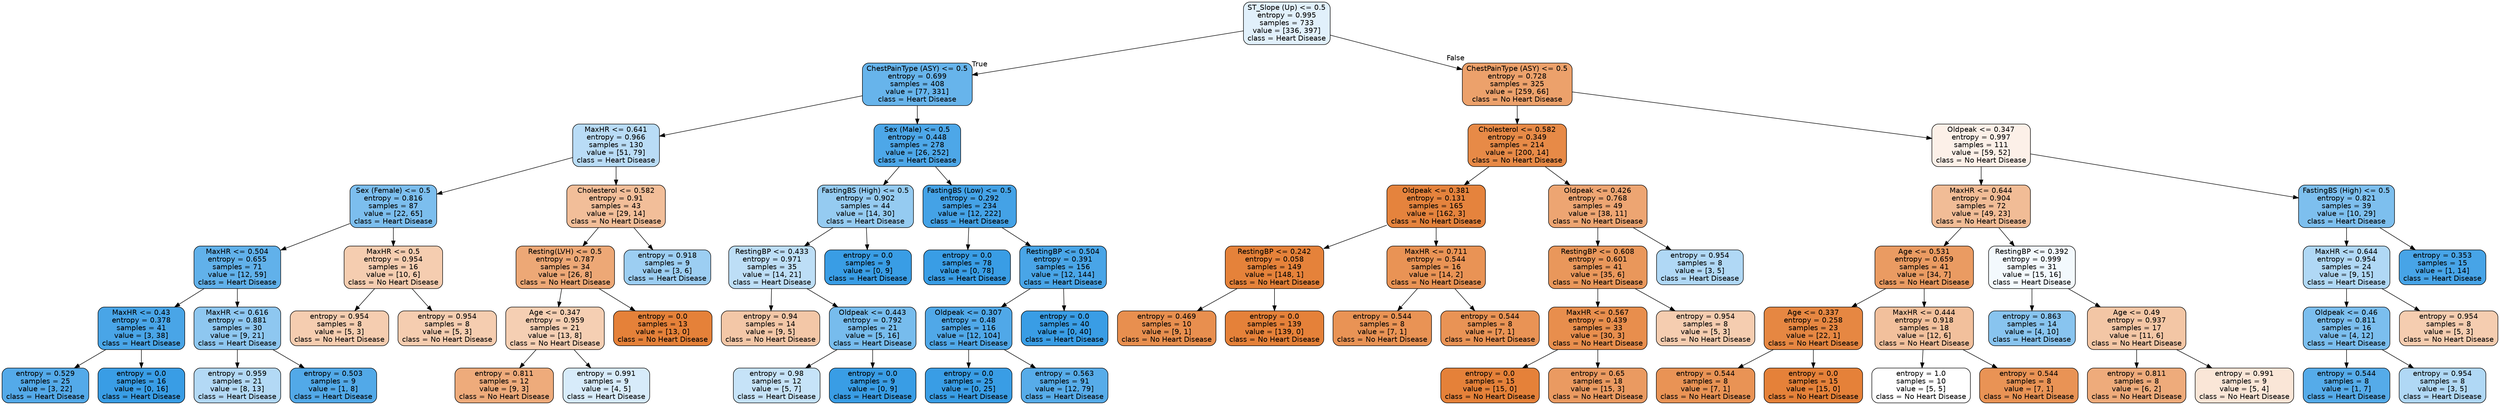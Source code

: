 digraph Tree {
node [shape=box, style="filled, rounded", color="black", fontname="helvetica"] ;
edge [fontname="helvetica"] ;
0 [label="ST_Slope (Up) <= 0.5\nentropy = 0.995\nsamples = 733\nvalue = [336, 397]\nclass = Heart Disease", fillcolor="#e1f0fb"] ;
1 [label="ChestPainType (ASY) <= 0.5\nentropy = 0.699\nsamples = 408\nvalue = [77, 331]\nclass = Heart Disease", fillcolor="#67b4eb"] ;
0 -> 1 [labeldistance=2.5, labelangle=45, headlabel="True"] ;
2 [label="MaxHR <= 0.641\nentropy = 0.966\nsamples = 130\nvalue = [51, 79]\nclass = Heart Disease", fillcolor="#b9dcf6"] ;
1 -> 2 ;
3 [label="Sex (Female) <= 0.5\nentropy = 0.816\nsamples = 87\nvalue = [22, 65]\nclass = Heart Disease", fillcolor="#7cbeee"] ;
2 -> 3 ;
4 [label="MaxHR <= 0.504\nentropy = 0.655\nsamples = 71\nvalue = [12, 59]\nclass = Heart Disease", fillcolor="#61b1ea"] ;
3 -> 4 ;
5 [label="MaxHR <= 0.43\nentropy = 0.378\nsamples = 41\nvalue = [3, 38]\nclass = Heart Disease", fillcolor="#49a5e7"] ;
4 -> 5 ;
6 [label="entropy = 0.529\nsamples = 25\nvalue = [3, 22]\nclass = Heart Disease", fillcolor="#54aae9"] ;
5 -> 6 ;
7 [label="entropy = 0.0\nsamples = 16\nvalue = [0, 16]\nclass = Heart Disease", fillcolor="#399de5"] ;
5 -> 7 ;
8 [label="MaxHR <= 0.616\nentropy = 0.881\nsamples = 30\nvalue = [9, 21]\nclass = Heart Disease", fillcolor="#8ec7f0"] ;
4 -> 8 ;
9 [label="entropy = 0.959\nsamples = 21\nvalue = [8, 13]\nclass = Heart Disease", fillcolor="#b3d9f5"] ;
8 -> 9 ;
10 [label="entropy = 0.503\nsamples = 9\nvalue = [1, 8]\nclass = Heart Disease", fillcolor="#52a9e8"] ;
8 -> 10 ;
11 [label="MaxHR <= 0.5\nentropy = 0.954\nsamples = 16\nvalue = [10, 6]\nclass = No Heart Disease", fillcolor="#f5cdb0"] ;
3 -> 11 ;
12 [label="entropy = 0.954\nsamples = 8\nvalue = [5, 3]\nclass = No Heart Disease", fillcolor="#f5cdb0"] ;
11 -> 12 ;
13 [label="entropy = 0.954\nsamples = 8\nvalue = [5, 3]\nclass = No Heart Disease", fillcolor="#f5cdb0"] ;
11 -> 13 ;
14 [label="Cholesterol <= 0.582\nentropy = 0.91\nsamples = 43\nvalue = [29, 14]\nclass = No Heart Disease", fillcolor="#f2be99"] ;
2 -> 14 ;
15 [label="Resting(LVH) <= 0.5\nentropy = 0.787\nsamples = 34\nvalue = [26, 8]\nclass = No Heart Disease", fillcolor="#eda876"] ;
14 -> 15 ;
16 [label="Age <= 0.347\nentropy = 0.959\nsamples = 21\nvalue = [13, 8]\nclass = No Heart Disease", fillcolor="#f5cfb3"] ;
15 -> 16 ;
17 [label="entropy = 0.811\nsamples = 12\nvalue = [9, 3]\nclass = No Heart Disease", fillcolor="#eeab7b"] ;
16 -> 17 ;
18 [label="entropy = 0.991\nsamples = 9\nvalue = [4, 5]\nclass = Heart Disease", fillcolor="#d7ebfa"] ;
16 -> 18 ;
19 [label="entropy = 0.0\nsamples = 13\nvalue = [13, 0]\nclass = No Heart Disease", fillcolor="#e58139"] ;
15 -> 19 ;
20 [label="entropy = 0.918\nsamples = 9\nvalue = [3, 6]\nclass = Heart Disease", fillcolor="#9ccef2"] ;
14 -> 20 ;
21 [label="Sex (Male) <= 0.5\nentropy = 0.448\nsamples = 278\nvalue = [26, 252]\nclass = Heart Disease", fillcolor="#4da7e8"] ;
1 -> 21 ;
22 [label="FastingBS (High) <= 0.5\nentropy = 0.902\nsamples = 44\nvalue = [14, 30]\nclass = Heart Disease", fillcolor="#95cbf1"] ;
21 -> 22 ;
23 [label="RestingBP <= 0.433\nentropy = 0.971\nsamples = 35\nvalue = [14, 21]\nclass = Heart Disease", fillcolor="#bddef6"] ;
22 -> 23 ;
24 [label="entropy = 0.94\nsamples = 14\nvalue = [9, 5]\nclass = No Heart Disease", fillcolor="#f3c7a7"] ;
23 -> 24 ;
25 [label="Oldpeak <= 0.443\nentropy = 0.792\nsamples = 21\nvalue = [5, 16]\nclass = Heart Disease", fillcolor="#77bced"] ;
23 -> 25 ;
26 [label="entropy = 0.98\nsamples = 12\nvalue = [5, 7]\nclass = Heart Disease", fillcolor="#c6e3f8"] ;
25 -> 26 ;
27 [label="entropy = 0.0\nsamples = 9\nvalue = [0, 9]\nclass = Heart Disease", fillcolor="#399de5"] ;
25 -> 27 ;
28 [label="entropy = 0.0\nsamples = 9\nvalue = [0, 9]\nclass = Heart Disease", fillcolor="#399de5"] ;
22 -> 28 ;
29 [label="FastingBS (Low) <= 0.5\nentropy = 0.292\nsamples = 234\nvalue = [12, 222]\nclass = Heart Disease", fillcolor="#44a2e6"] ;
21 -> 29 ;
30 [label="entropy = 0.0\nsamples = 78\nvalue = [0, 78]\nclass = Heart Disease", fillcolor="#399de5"] ;
29 -> 30 ;
31 [label="RestingBP <= 0.504\nentropy = 0.391\nsamples = 156\nvalue = [12, 144]\nclass = Heart Disease", fillcolor="#49a5e7"] ;
29 -> 31 ;
32 [label="Oldpeak <= 0.307\nentropy = 0.48\nsamples = 116\nvalue = [12, 104]\nclass = Heart Disease", fillcolor="#50a8e8"] ;
31 -> 32 ;
33 [label="entropy = 0.0\nsamples = 25\nvalue = [0, 25]\nclass = Heart Disease", fillcolor="#399de5"] ;
32 -> 33 ;
34 [label="entropy = 0.563\nsamples = 91\nvalue = [12, 79]\nclass = Heart Disease", fillcolor="#57ace9"] ;
32 -> 34 ;
35 [label="entropy = 0.0\nsamples = 40\nvalue = [0, 40]\nclass = Heart Disease", fillcolor="#399de5"] ;
31 -> 35 ;
36 [label="ChestPainType (ASY) <= 0.5\nentropy = 0.728\nsamples = 325\nvalue = [259, 66]\nclass = No Heart Disease", fillcolor="#eca16b"] ;
0 -> 36 [labeldistance=2.5, labelangle=-45, headlabel="False"] ;
37 [label="Cholesterol <= 0.582\nentropy = 0.349\nsamples = 214\nvalue = [200, 14]\nclass = No Heart Disease", fillcolor="#e78a47"] ;
36 -> 37 ;
38 [label="Oldpeak <= 0.381\nentropy = 0.131\nsamples = 165\nvalue = [162, 3]\nclass = No Heart Disease", fillcolor="#e5833d"] ;
37 -> 38 ;
39 [label="RestingBP <= 0.242\nentropy = 0.058\nsamples = 149\nvalue = [148, 1]\nclass = No Heart Disease", fillcolor="#e5823a"] ;
38 -> 39 ;
40 [label="entropy = 0.469\nsamples = 10\nvalue = [9, 1]\nclass = No Heart Disease", fillcolor="#e88f4f"] ;
39 -> 40 ;
41 [label="entropy = 0.0\nsamples = 139\nvalue = [139, 0]\nclass = No Heart Disease", fillcolor="#e58139"] ;
39 -> 41 ;
42 [label="MaxHR <= 0.711\nentropy = 0.544\nsamples = 16\nvalue = [14, 2]\nclass = No Heart Disease", fillcolor="#e99355"] ;
38 -> 42 ;
43 [label="entropy = 0.544\nsamples = 8\nvalue = [7, 1]\nclass = No Heart Disease", fillcolor="#e99355"] ;
42 -> 43 ;
44 [label="entropy = 0.544\nsamples = 8\nvalue = [7, 1]\nclass = No Heart Disease", fillcolor="#e99355"] ;
42 -> 44 ;
45 [label="Oldpeak <= 0.426\nentropy = 0.768\nsamples = 49\nvalue = [38, 11]\nclass = No Heart Disease", fillcolor="#eda572"] ;
37 -> 45 ;
46 [label="RestingBP <= 0.608\nentropy = 0.601\nsamples = 41\nvalue = [35, 6]\nclass = No Heart Disease", fillcolor="#e9975b"] ;
45 -> 46 ;
47 [label="MaxHR <= 0.567\nentropy = 0.439\nsamples = 33\nvalue = [30, 3]\nclass = No Heart Disease", fillcolor="#e88e4d"] ;
46 -> 47 ;
48 [label="entropy = 0.0\nsamples = 15\nvalue = [15, 0]\nclass = No Heart Disease", fillcolor="#e58139"] ;
47 -> 48 ;
49 [label="entropy = 0.65\nsamples = 18\nvalue = [15, 3]\nclass = No Heart Disease", fillcolor="#ea9a61"] ;
47 -> 49 ;
50 [label="entropy = 0.954\nsamples = 8\nvalue = [5, 3]\nclass = No Heart Disease", fillcolor="#f5cdb0"] ;
46 -> 50 ;
51 [label="entropy = 0.954\nsamples = 8\nvalue = [3, 5]\nclass = Heart Disease", fillcolor="#b0d8f5"] ;
45 -> 51 ;
52 [label="Oldpeak <= 0.347\nentropy = 0.997\nsamples = 111\nvalue = [59, 52]\nclass = No Heart Disease", fillcolor="#fcf0e8"] ;
36 -> 52 ;
53 [label="MaxHR <= 0.644\nentropy = 0.904\nsamples = 72\nvalue = [49, 23]\nclass = No Heart Disease", fillcolor="#f1bc96"] ;
52 -> 53 ;
54 [label="Age <= 0.531\nentropy = 0.659\nsamples = 41\nvalue = [34, 7]\nclass = No Heart Disease", fillcolor="#ea9b62"] ;
53 -> 54 ;
55 [label="Age <= 0.337\nentropy = 0.258\nsamples = 23\nvalue = [22, 1]\nclass = No Heart Disease", fillcolor="#e68742"] ;
54 -> 55 ;
56 [label="entropy = 0.544\nsamples = 8\nvalue = [7, 1]\nclass = No Heart Disease", fillcolor="#e99355"] ;
55 -> 56 ;
57 [label="entropy = 0.0\nsamples = 15\nvalue = [15, 0]\nclass = No Heart Disease", fillcolor="#e58139"] ;
55 -> 57 ;
58 [label="MaxHR <= 0.444\nentropy = 0.918\nsamples = 18\nvalue = [12, 6]\nclass = No Heart Disease", fillcolor="#f2c09c"] ;
54 -> 58 ;
59 [label="entropy = 1.0\nsamples = 10\nvalue = [5, 5]\nclass = No Heart Disease", fillcolor="#ffffff"] ;
58 -> 59 ;
60 [label="entropy = 0.544\nsamples = 8\nvalue = [7, 1]\nclass = No Heart Disease", fillcolor="#e99355"] ;
58 -> 60 ;
61 [label="RestingBP <= 0.392\nentropy = 0.999\nsamples = 31\nvalue = [15, 16]\nclass = Heart Disease", fillcolor="#f3f9fd"] ;
53 -> 61 ;
62 [label="entropy = 0.863\nsamples = 14\nvalue = [4, 10]\nclass = Heart Disease", fillcolor="#88c4ef"] ;
61 -> 62 ;
63 [label="Age <= 0.49\nentropy = 0.937\nsamples = 17\nvalue = [11, 6]\nclass = No Heart Disease", fillcolor="#f3c6a5"] ;
61 -> 63 ;
64 [label="entropy = 0.811\nsamples = 8\nvalue = [6, 2]\nclass = No Heart Disease", fillcolor="#eeab7b"] ;
63 -> 64 ;
65 [label="entropy = 0.991\nsamples = 9\nvalue = [5, 4]\nclass = No Heart Disease", fillcolor="#fae6d7"] ;
63 -> 65 ;
66 [label="FastingBS (High) <= 0.5\nentropy = 0.821\nsamples = 39\nvalue = [10, 29]\nclass = Heart Disease", fillcolor="#7dbfee"] ;
52 -> 66 ;
67 [label="MaxHR <= 0.644\nentropy = 0.954\nsamples = 24\nvalue = [9, 15]\nclass = Heart Disease", fillcolor="#b0d8f5"] ;
66 -> 67 ;
68 [label="Oldpeak <= 0.46\nentropy = 0.811\nsamples = 16\nvalue = [4, 12]\nclass = Heart Disease", fillcolor="#7bbeee"] ;
67 -> 68 ;
69 [label="entropy = 0.544\nsamples = 8\nvalue = [1, 7]\nclass = Heart Disease", fillcolor="#55abe9"] ;
68 -> 69 ;
70 [label="entropy = 0.954\nsamples = 8\nvalue = [3, 5]\nclass = Heart Disease", fillcolor="#b0d8f5"] ;
68 -> 70 ;
71 [label="entropy = 0.954\nsamples = 8\nvalue = [5, 3]\nclass = No Heart Disease", fillcolor="#f5cdb0"] ;
67 -> 71 ;
72 [label="entropy = 0.353\nsamples = 15\nvalue = [1, 14]\nclass = Heart Disease", fillcolor="#47a4e7"] ;
66 -> 72 ;
}